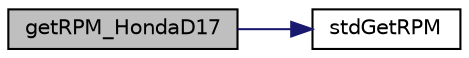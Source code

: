 digraph "getRPM_HondaD17"
{
 // LATEX_PDF_SIZE
  edge [fontname="Helvetica",fontsize="10",labelfontname="Helvetica",labelfontsize="10"];
  node [fontname="Helvetica",fontsize="10",shape=record];
  rankdir="LR";
  Node60 [label="getRPM_HondaD17",height=0.2,width=0.4,color="black", fillcolor="grey75", style="filled", fontcolor="black",tooltip=" "];
  Node60 -> Node61 [color="midnightblue",fontsize="10",style="solid",fontname="Helvetica"];
  Node61 [label="stdGetRPM",height=0.2,width=0.4,color="black", fillcolor="white", style="filled",URL="$decoders_8ino.html#a68415dc74fbfa8e4e43e4249cc988e81",tooltip=" "];
}
